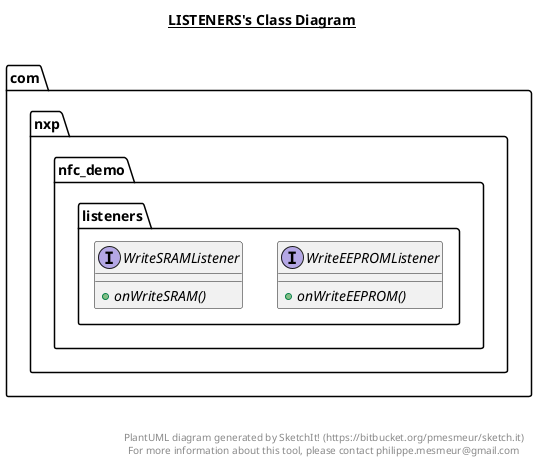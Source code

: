 @startuml

title __LISTENERS's Class Diagram__\n

  package com.nxp.nfc_demo.listeners {
    interface WriteEEPROMListener {
        {abstract} + onWriteEEPROM()
    }
  }
  

  package com.nxp.nfc_demo.listeners {
    interface WriteSRAMListener {
        {abstract} + onWriteSRAM()
    }
  }
  



right footer


PlantUML diagram generated by SketchIt! (https://bitbucket.org/pmesmeur/sketch.it)
For more information about this tool, please contact philippe.mesmeur@gmail.com
endfooter

@enduml

